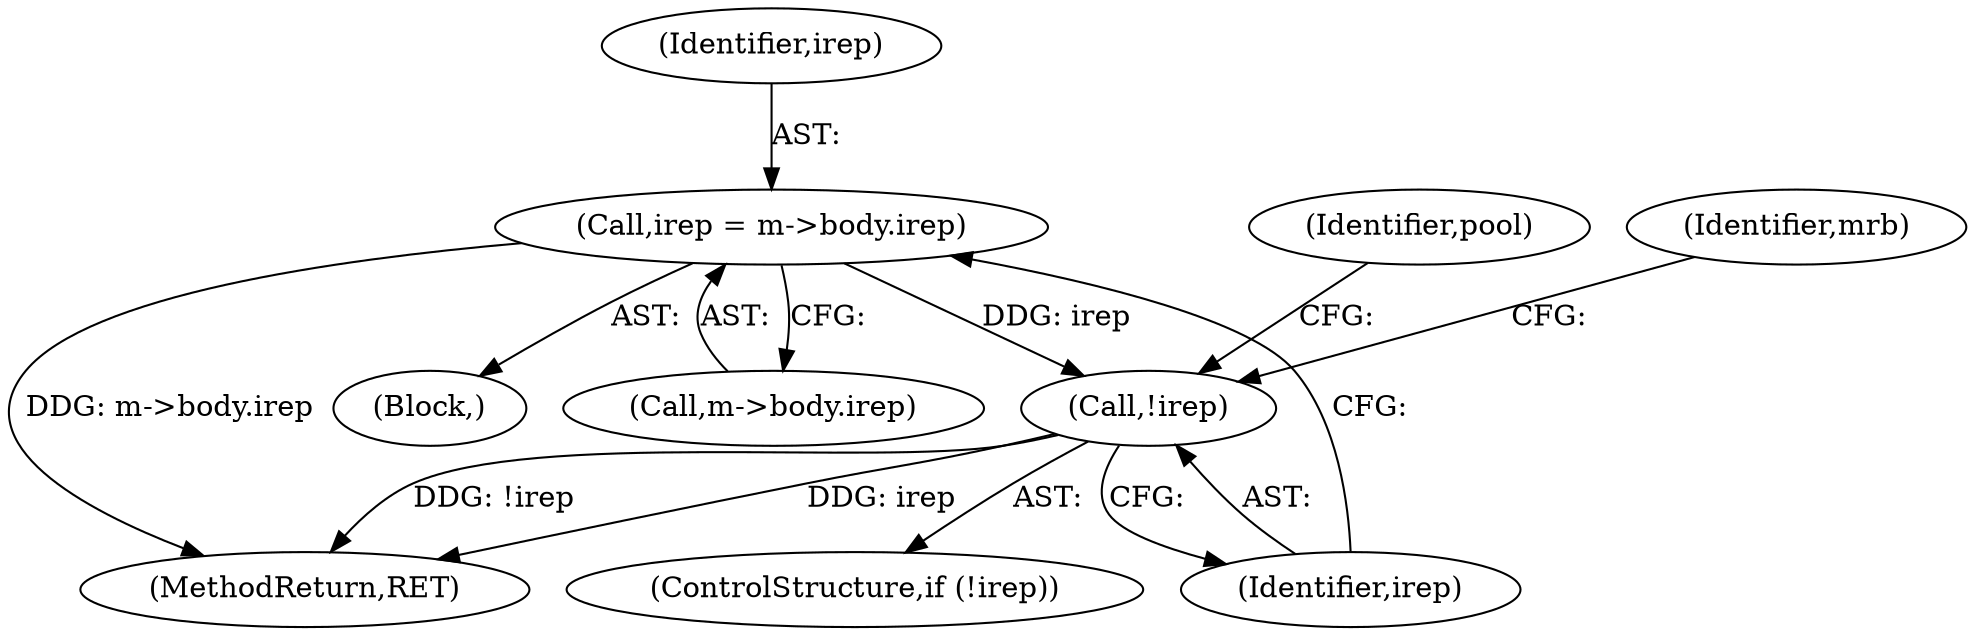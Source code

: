 digraph "0_mruby_1905091634a6a2925c911484434448e568330626@pointer" {
"1002129" [label="(Call,irep = m->body.irep)"];
"1002137" [label="(Call,!irep)"];
"1002130" [label="(Identifier,irep)"];
"1005666" [label="(MethodReturn,RET)"];
"1002151" [label="(Identifier,pool)"];
"1002125" [label="(Block,)"];
"1002131" [label="(Call,m->body.irep)"];
"1002137" [label="(Call,!irep)"];
"1002136" [label="(ControlStructure,if (!irep))"];
"1002138" [label="(Identifier,irep)"];
"1002144" [label="(Identifier,mrb)"];
"1002129" [label="(Call,irep = m->body.irep)"];
"1002129" -> "1002125"  [label="AST: "];
"1002129" -> "1002131"  [label="CFG: "];
"1002130" -> "1002129"  [label="AST: "];
"1002131" -> "1002129"  [label="AST: "];
"1002138" -> "1002129"  [label="CFG: "];
"1002129" -> "1005666"  [label="DDG: m->body.irep"];
"1002129" -> "1002137"  [label="DDG: irep"];
"1002137" -> "1002136"  [label="AST: "];
"1002137" -> "1002138"  [label="CFG: "];
"1002138" -> "1002137"  [label="AST: "];
"1002144" -> "1002137"  [label="CFG: "];
"1002151" -> "1002137"  [label="CFG: "];
"1002137" -> "1005666"  [label="DDG: !irep"];
"1002137" -> "1005666"  [label="DDG: irep"];
}
